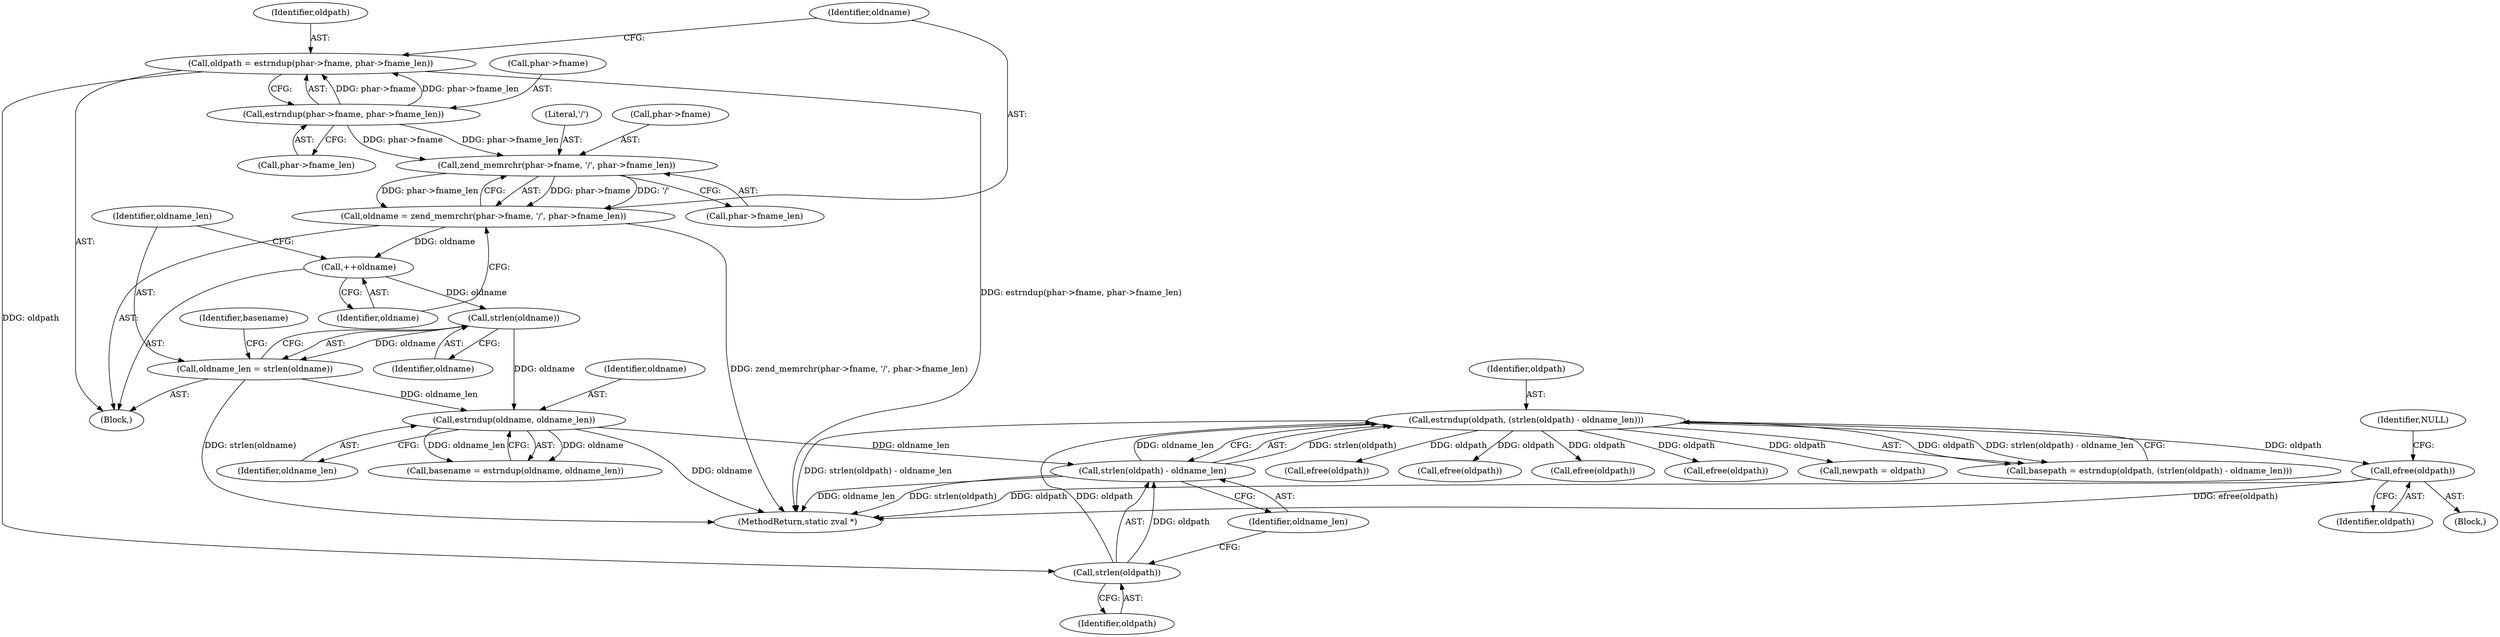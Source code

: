 digraph "0_php_b2cf3f064b8f5efef89bb084521b61318c71781b@API" {
"1000501" [label="(Call,efree(oldpath))"];
"1000321" [label="(Call,estrndup(oldpath, (strlen(oldpath) - oldname_len)))"];
"1000324" [label="(Call,strlen(oldpath))"];
"1000278" [label="(Call,oldpath = estrndup(phar->fname, phar->fname_len))"];
"1000280" [label="(Call,estrndup(phar->fname, phar->fname_len))"];
"1000323" [label="(Call,strlen(oldpath) - oldname_len)"];
"1000305" [label="(Call,estrndup(oldname, oldname_len))"];
"1000301" [label="(Call,strlen(oldname))"];
"1000297" [label="(Call,++oldname)"];
"1000287" [label="(Call,oldname = zend_memrchr(phar->fname, '/', phar->fname_len))"];
"1000289" [label="(Call,zend_memrchr(phar->fname, '/', phar->fname_len))"];
"1000299" [label="(Call,oldname_len = strlen(oldname))"];
"1000326" [label="(Identifier,oldname_len)"];
"1000322" [label="(Identifier,oldpath)"];
"1000321" [label="(Call,estrndup(oldpath, (strlen(oldpath) - oldname_len)))"];
"1000305" [label="(Call,estrndup(oldname, oldname_len))"];
"1000289" [label="(Call,zend_memrchr(phar->fname, '/', phar->fname_len))"];
"1000512" [label="(Call,efree(oldpath))"];
"1000379" [label="(Call,efree(oldpath))"];
"1000307" [label="(Identifier,oldname_len)"];
"1000303" [label="(Call,basename = estrndup(oldname, oldname_len))"];
"1000488" [label="(Call,efree(oldpath))"];
"1000298" [label="(Identifier,oldname)"];
"1000300" [label="(Identifier,oldname_len)"];
"1000576" [label="(Call,efree(oldpath))"];
"1000278" [label="(Call,oldpath = estrndup(phar->fname, phar->fname_len))"];
"1000484" [label="(Call,newpath = oldpath)"];
"1000280" [label="(Call,estrndup(phar->fname, phar->fname_len))"];
"1000319" [label="(Call,basepath = estrndup(oldpath, (strlen(oldpath) - oldname_len)))"];
"1000323" [label="(Call,strlen(oldpath) - oldname_len)"];
"1000686" [label="(MethodReturn,static zval *)"];
"1000281" [label="(Call,phar->fname)"];
"1000504" [label="(Identifier,NULL)"];
"1000284" [label="(Call,phar->fname_len)"];
"1000287" [label="(Call,oldname = zend_memrchr(phar->fname, '/', phar->fname_len))"];
"1000304" [label="(Identifier,basename)"];
"1000500" [label="(Block,)"];
"1000302" [label="(Identifier,oldname)"];
"1000299" [label="(Call,oldname_len = strlen(oldname))"];
"1000301" [label="(Call,strlen(oldname))"];
"1000297" [label="(Call,++oldname)"];
"1000279" [label="(Identifier,oldpath)"];
"1000106" [label="(Block,)"];
"1000324" [label="(Call,strlen(oldpath))"];
"1000293" [label="(Literal,'/')"];
"1000306" [label="(Identifier,oldname)"];
"1000288" [label="(Identifier,oldname)"];
"1000501" [label="(Call,efree(oldpath))"];
"1000294" [label="(Call,phar->fname_len)"];
"1000290" [label="(Call,phar->fname)"];
"1000502" [label="(Identifier,oldpath)"];
"1000325" [label="(Identifier,oldpath)"];
"1000501" -> "1000500"  [label="AST: "];
"1000501" -> "1000502"  [label="CFG: "];
"1000502" -> "1000501"  [label="AST: "];
"1000504" -> "1000501"  [label="CFG: "];
"1000501" -> "1000686"  [label="DDG: oldpath"];
"1000501" -> "1000686"  [label="DDG: efree(oldpath)"];
"1000321" -> "1000501"  [label="DDG: oldpath"];
"1000321" -> "1000319"  [label="AST: "];
"1000321" -> "1000323"  [label="CFG: "];
"1000322" -> "1000321"  [label="AST: "];
"1000323" -> "1000321"  [label="AST: "];
"1000319" -> "1000321"  [label="CFG: "];
"1000321" -> "1000686"  [label="DDG: strlen(oldpath) - oldname_len"];
"1000321" -> "1000319"  [label="DDG: oldpath"];
"1000321" -> "1000319"  [label="DDG: strlen(oldpath) - oldname_len"];
"1000324" -> "1000321"  [label="DDG: oldpath"];
"1000323" -> "1000321"  [label="DDG: strlen(oldpath)"];
"1000323" -> "1000321"  [label="DDG: oldname_len"];
"1000321" -> "1000379"  [label="DDG: oldpath"];
"1000321" -> "1000484"  [label="DDG: oldpath"];
"1000321" -> "1000488"  [label="DDG: oldpath"];
"1000321" -> "1000512"  [label="DDG: oldpath"];
"1000321" -> "1000576"  [label="DDG: oldpath"];
"1000324" -> "1000323"  [label="AST: "];
"1000324" -> "1000325"  [label="CFG: "];
"1000325" -> "1000324"  [label="AST: "];
"1000326" -> "1000324"  [label="CFG: "];
"1000324" -> "1000323"  [label="DDG: oldpath"];
"1000278" -> "1000324"  [label="DDG: oldpath"];
"1000278" -> "1000106"  [label="AST: "];
"1000278" -> "1000280"  [label="CFG: "];
"1000279" -> "1000278"  [label="AST: "];
"1000280" -> "1000278"  [label="AST: "];
"1000288" -> "1000278"  [label="CFG: "];
"1000278" -> "1000686"  [label="DDG: estrndup(phar->fname, phar->fname_len)"];
"1000280" -> "1000278"  [label="DDG: phar->fname"];
"1000280" -> "1000278"  [label="DDG: phar->fname_len"];
"1000280" -> "1000284"  [label="CFG: "];
"1000281" -> "1000280"  [label="AST: "];
"1000284" -> "1000280"  [label="AST: "];
"1000280" -> "1000289"  [label="DDG: phar->fname"];
"1000280" -> "1000289"  [label="DDG: phar->fname_len"];
"1000323" -> "1000326"  [label="CFG: "];
"1000326" -> "1000323"  [label="AST: "];
"1000323" -> "1000686"  [label="DDG: oldname_len"];
"1000323" -> "1000686"  [label="DDG: strlen(oldpath)"];
"1000305" -> "1000323"  [label="DDG: oldname_len"];
"1000305" -> "1000303"  [label="AST: "];
"1000305" -> "1000307"  [label="CFG: "];
"1000306" -> "1000305"  [label="AST: "];
"1000307" -> "1000305"  [label="AST: "];
"1000303" -> "1000305"  [label="CFG: "];
"1000305" -> "1000686"  [label="DDG: oldname"];
"1000305" -> "1000303"  [label="DDG: oldname"];
"1000305" -> "1000303"  [label="DDG: oldname_len"];
"1000301" -> "1000305"  [label="DDG: oldname"];
"1000299" -> "1000305"  [label="DDG: oldname_len"];
"1000301" -> "1000299"  [label="AST: "];
"1000301" -> "1000302"  [label="CFG: "];
"1000302" -> "1000301"  [label="AST: "];
"1000299" -> "1000301"  [label="CFG: "];
"1000301" -> "1000299"  [label="DDG: oldname"];
"1000297" -> "1000301"  [label="DDG: oldname"];
"1000297" -> "1000106"  [label="AST: "];
"1000297" -> "1000298"  [label="CFG: "];
"1000298" -> "1000297"  [label="AST: "];
"1000300" -> "1000297"  [label="CFG: "];
"1000287" -> "1000297"  [label="DDG: oldname"];
"1000287" -> "1000106"  [label="AST: "];
"1000287" -> "1000289"  [label="CFG: "];
"1000288" -> "1000287"  [label="AST: "];
"1000289" -> "1000287"  [label="AST: "];
"1000298" -> "1000287"  [label="CFG: "];
"1000287" -> "1000686"  [label="DDG: zend_memrchr(phar->fname, '/', phar->fname_len)"];
"1000289" -> "1000287"  [label="DDG: phar->fname"];
"1000289" -> "1000287"  [label="DDG: '/'"];
"1000289" -> "1000287"  [label="DDG: phar->fname_len"];
"1000289" -> "1000294"  [label="CFG: "];
"1000290" -> "1000289"  [label="AST: "];
"1000293" -> "1000289"  [label="AST: "];
"1000294" -> "1000289"  [label="AST: "];
"1000299" -> "1000106"  [label="AST: "];
"1000300" -> "1000299"  [label="AST: "];
"1000304" -> "1000299"  [label="CFG: "];
"1000299" -> "1000686"  [label="DDG: strlen(oldname)"];
}
